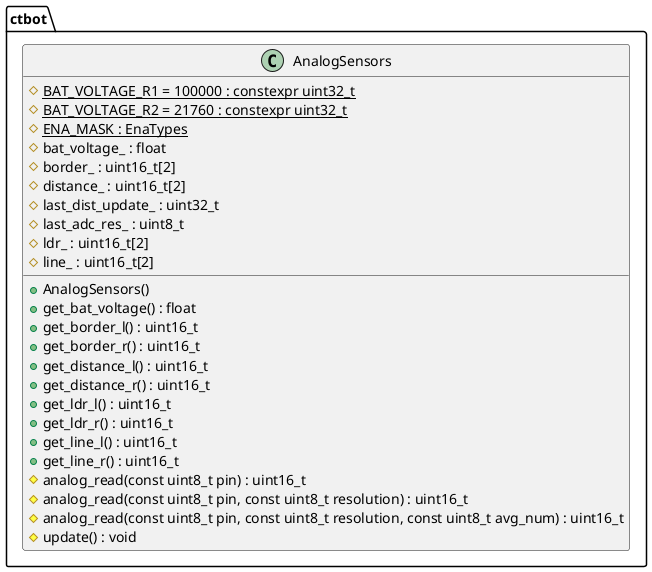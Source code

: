 @startuml analog_sensors

namespace ctbot {
    class AnalogSensors {
        +AnalogSensors()
        +get_bat_voltage() : float
        +get_border_l() : uint16_t
        +get_border_r() : uint16_t
        +get_distance_l() : uint16_t
        +get_distance_r() : uint16_t
        +get_ldr_l() : uint16_t
        +get_ldr_r() : uint16_t
        +get_line_l() : uint16_t
        +get_line_r() : uint16_t
        #analog_read(const uint8_t pin) : uint16_t
        #analog_read(const uint8_t pin, const uint8_t resolution) : uint16_t
        #analog_read(const uint8_t pin, const uint8_t resolution, const uint8_t avg_num) : uint16_t
        #update() : void
        #{static} BAT_VOLTAGE_R1 = 100000 : constexpr uint32_t
        #{static} BAT_VOLTAGE_R2 = 21760 : constexpr uint32_t
        #{static} ENA_MASK : EnaTypes
        #bat_voltage_ : float
        #border_ : uint16_t[2]
        #distance_ : uint16_t[2]
        #last_dist_update_ : uint32_t
        #last_adc_res_ : uint8_t
        #ldr_ : uint16_t[2]
        #line_ : uint16_t[2]
    }
}

@enduml
